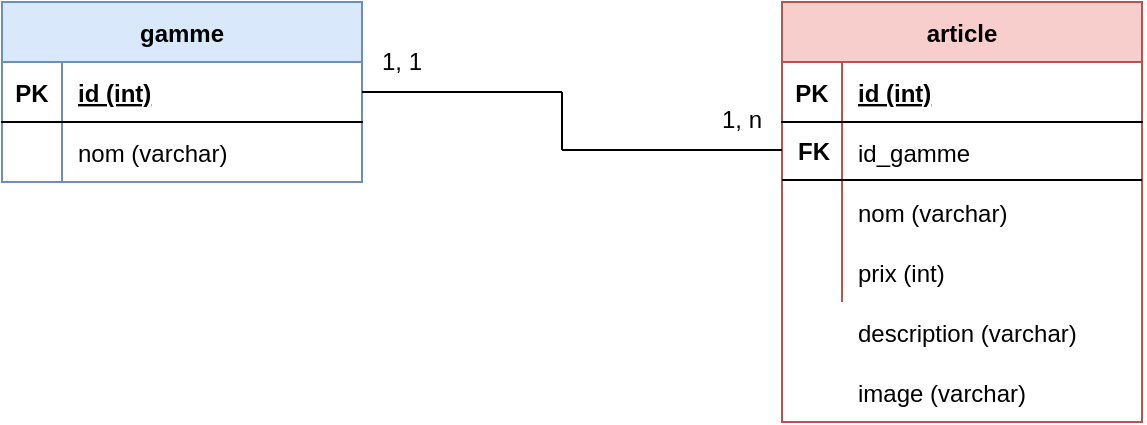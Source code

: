 <mxfile version="13.9.3" type="device"><diagram id="R2lEEEUBdFMjLlhIrx00" name="Page-1"><mxGraphModel dx="716" dy="403" grid="1" gridSize="10" guides="1" tooltips="1" connect="1" arrows="1" fold="1" page="1" pageScale="1" pageWidth="850" pageHeight="1100" math="0" shadow="0" extFonts="Permanent Marker^https://fonts.googleapis.com/css?family=Permanent+Marker"><root><mxCell id="0"/><mxCell id="1" parent="0"/><mxCell id="ReMBzC2YnojpkyQf-9jC-2" value="article" style="shape=table;startSize=30;container=1;collapsible=1;childLayout=tableLayout;fixedRows=1;rowLines=0;fontStyle=1;align=center;resizeLast=1;fillColor=#f8cecc;strokeColor=#b85450;" vertex="1" parent="1"><mxGeometry x="530" y="170" width="180" height="210" as="geometry"/></mxCell><mxCell id="ReMBzC2YnojpkyQf-9jC-3" value="" style="shape=partialRectangle;collapsible=0;dropTarget=0;pointerEvents=0;fillColor=none;top=0;left=0;bottom=1;right=0;points=[[0,0.5],[1,0.5]];portConstraint=eastwest;" vertex="1" parent="ReMBzC2YnojpkyQf-9jC-2"><mxGeometry y="30" width="180" height="30" as="geometry"/></mxCell><mxCell id="ReMBzC2YnojpkyQf-9jC-4" value="PK" style="shape=partialRectangle;connectable=0;fillColor=none;top=0;left=0;bottom=0;right=0;fontStyle=1;overflow=hidden;" vertex="1" parent="ReMBzC2YnojpkyQf-9jC-3"><mxGeometry width="30" height="30" as="geometry"/></mxCell><mxCell id="ReMBzC2YnojpkyQf-9jC-5" value="id (int)" style="shape=partialRectangle;connectable=0;fillColor=none;top=0;left=0;bottom=0;right=0;align=left;spacingLeft=6;fontStyle=5;overflow=hidden;" vertex="1" parent="ReMBzC2YnojpkyQf-9jC-3"><mxGeometry x="30" width="150" height="30" as="geometry"/></mxCell><mxCell id="ReMBzC2YnojpkyQf-9jC-6" value="" style="shape=partialRectangle;collapsible=0;dropTarget=0;pointerEvents=0;fillColor=none;top=0;left=0;bottom=0;right=0;points=[[0,0.5],[1,0.5]];portConstraint=eastwest;" vertex="1" parent="ReMBzC2YnojpkyQf-9jC-2"><mxGeometry y="60" width="180" height="30" as="geometry"/></mxCell><mxCell id="ReMBzC2YnojpkyQf-9jC-7" value="" style="shape=partialRectangle;connectable=0;fillColor=none;top=0;left=0;bottom=0;right=0;editable=1;overflow=hidden;" vertex="1" parent="ReMBzC2YnojpkyQf-9jC-6"><mxGeometry width="30" height="30" as="geometry"/></mxCell><mxCell id="ReMBzC2YnojpkyQf-9jC-8" value="id_gamme" style="shape=partialRectangle;connectable=0;fillColor=none;top=0;left=0;bottom=0;right=0;align=left;spacingLeft=6;overflow=hidden;" vertex="1" parent="ReMBzC2YnojpkyQf-9jC-6"><mxGeometry x="30" width="150" height="30" as="geometry"/></mxCell><mxCell id="ReMBzC2YnojpkyQf-9jC-9" value="" style="shape=partialRectangle;collapsible=0;dropTarget=0;pointerEvents=0;fillColor=none;top=0;left=0;bottom=0;right=0;points=[[0,0.5],[1,0.5]];portConstraint=eastwest;" vertex="1" parent="ReMBzC2YnojpkyQf-9jC-2"><mxGeometry y="90" width="180" height="30" as="geometry"/></mxCell><mxCell id="ReMBzC2YnojpkyQf-9jC-10" value="" style="shape=partialRectangle;connectable=0;fillColor=none;top=0;left=0;bottom=0;right=0;editable=1;overflow=hidden;" vertex="1" parent="ReMBzC2YnojpkyQf-9jC-9"><mxGeometry width="30" height="30" as="geometry"/></mxCell><mxCell id="ReMBzC2YnojpkyQf-9jC-11" value="nom (varchar)" style="shape=partialRectangle;connectable=0;fillColor=none;top=0;left=0;bottom=0;right=0;align=left;spacingLeft=6;overflow=hidden;" vertex="1" parent="ReMBzC2YnojpkyQf-9jC-9"><mxGeometry x="30" width="150" height="30" as="geometry"/></mxCell><mxCell id="ReMBzC2YnojpkyQf-9jC-12" value="" style="shape=partialRectangle;collapsible=0;dropTarget=0;pointerEvents=0;fillColor=none;top=0;left=0;bottom=0;right=0;points=[[0,0.5],[1,0.5]];portConstraint=eastwest;" vertex="1" parent="ReMBzC2YnojpkyQf-9jC-2"><mxGeometry y="120" width="180" height="30" as="geometry"/></mxCell><mxCell id="ReMBzC2YnojpkyQf-9jC-13" value="" style="shape=partialRectangle;connectable=0;fillColor=none;top=0;left=0;bottom=0;right=0;editable=1;overflow=hidden;" vertex="1" parent="ReMBzC2YnojpkyQf-9jC-12"><mxGeometry width="30" height="30" as="geometry"/></mxCell><mxCell id="ReMBzC2YnojpkyQf-9jC-14" value="prix (int)" style="shape=partialRectangle;connectable=0;fillColor=none;top=0;left=0;bottom=0;right=0;align=left;spacingLeft=6;overflow=hidden;" vertex="1" parent="ReMBzC2YnojpkyQf-9jC-12"><mxGeometry x="30" width="150" height="30" as="geometry"/></mxCell><mxCell id="ReMBzC2YnojpkyQf-9jC-15" value="gamme" style="shape=table;startSize=30;container=1;collapsible=1;childLayout=tableLayout;fixedRows=1;rowLines=0;fontStyle=1;align=center;resizeLast=1;fillColor=#dae8fc;strokeColor=#6c8ebf;" vertex="1" parent="1"><mxGeometry x="140" y="170" width="180" height="90" as="geometry"/></mxCell><mxCell id="ReMBzC2YnojpkyQf-9jC-16" value="" style="shape=partialRectangle;collapsible=0;dropTarget=0;pointerEvents=0;fillColor=none;top=0;left=0;bottom=1;right=0;points=[[0,0.5],[1,0.5]];portConstraint=eastwest;" vertex="1" parent="ReMBzC2YnojpkyQf-9jC-15"><mxGeometry y="30" width="180" height="30" as="geometry"/></mxCell><mxCell id="ReMBzC2YnojpkyQf-9jC-17" value="PK" style="shape=partialRectangle;connectable=0;fillColor=none;top=0;left=0;bottom=0;right=0;fontStyle=1;overflow=hidden;" vertex="1" parent="ReMBzC2YnojpkyQf-9jC-16"><mxGeometry width="30" height="30" as="geometry"/></mxCell><mxCell id="ReMBzC2YnojpkyQf-9jC-18" value="id (int)" style="shape=partialRectangle;connectable=0;fillColor=none;top=0;left=0;bottom=0;right=0;align=left;spacingLeft=6;fontStyle=5;overflow=hidden;" vertex="1" parent="ReMBzC2YnojpkyQf-9jC-16"><mxGeometry x="30" width="150" height="30" as="geometry"/></mxCell><mxCell id="ReMBzC2YnojpkyQf-9jC-19" value="" style="shape=partialRectangle;collapsible=0;dropTarget=0;pointerEvents=0;fillColor=none;top=0;left=0;bottom=0;right=0;points=[[0,0.5],[1,0.5]];portConstraint=eastwest;" vertex="1" parent="ReMBzC2YnojpkyQf-9jC-15"><mxGeometry y="60" width="180" height="30" as="geometry"/></mxCell><mxCell id="ReMBzC2YnojpkyQf-9jC-20" value="" style="shape=partialRectangle;connectable=0;fillColor=none;top=0;left=0;bottom=0;right=0;editable=1;overflow=hidden;" vertex="1" parent="ReMBzC2YnojpkyQf-9jC-19"><mxGeometry width="30" height="30" as="geometry"/></mxCell><mxCell id="ReMBzC2YnojpkyQf-9jC-21" value="nom (varchar)" style="shape=partialRectangle;connectable=0;fillColor=none;top=0;left=0;bottom=0;right=0;align=left;spacingLeft=6;overflow=hidden;" vertex="1" parent="ReMBzC2YnojpkyQf-9jC-19"><mxGeometry x="30" width="150" height="30" as="geometry"/></mxCell><mxCell id="ReMBzC2YnojpkyQf-9jC-28" value="FK" style="shape=partialRectangle;connectable=0;fillColor=none;top=0;left=0;bottom=0;right=0;fontStyle=1;overflow=hidden;" vertex="1" parent="1"><mxGeometry x="526" y="229" width="40" height="30" as="geometry"/></mxCell><mxCell id="ReMBzC2YnojpkyQf-9jC-29" value="" style="endArrow=none;html=1;rounded=0;" edge="1" parent="1"><mxGeometry relative="1" as="geometry"><mxPoint x="530" y="259" as="sourcePoint"/><mxPoint x="710" y="259" as="targetPoint"/></mxGeometry></mxCell><mxCell id="ReMBzC2YnojpkyQf-9jC-35" value="description (varchar)" style="shape=partialRectangle;connectable=0;fillColor=none;top=0;left=0;bottom=0;right=0;align=left;spacingLeft=6;overflow=hidden;" vertex="1" parent="1"><mxGeometry x="560" y="320" width="150" height="30" as="geometry"/></mxCell><mxCell id="ReMBzC2YnojpkyQf-9jC-36" value="image (varchar)" style="shape=partialRectangle;connectable=0;fillColor=none;top=0;left=0;bottom=0;right=0;align=left;spacingLeft=6;overflow=hidden;" vertex="1" parent="1"><mxGeometry x="560" y="350" width="150" height="30" as="geometry"/></mxCell><mxCell id="ReMBzC2YnojpkyQf-9jC-39" value="" style="line;strokeWidth=1;html=1;" vertex="1" parent="1"><mxGeometry x="320" y="210" width="100" height="10" as="geometry"/></mxCell><mxCell id="ReMBzC2YnojpkyQf-9jC-40" value="" style="line;strokeWidth=1;html=1;" vertex="1" parent="1"><mxGeometry x="420" y="239" width="110" height="10" as="geometry"/></mxCell><mxCell id="ReMBzC2YnojpkyQf-9jC-41" value="" style="line;strokeWidth=1;direction=south;html=1;" vertex="1" parent="1"><mxGeometry x="415" y="215" width="10" height="29" as="geometry"/></mxCell><mxCell id="ReMBzC2YnojpkyQf-9jC-42" value="1, n" style="text;html=1;strokeColor=none;fillColor=none;align=center;verticalAlign=middle;whiteSpace=wrap;rounded=0;" vertex="1" parent="1"><mxGeometry x="490" y="219" width="40" height="20" as="geometry"/></mxCell><mxCell id="ReMBzC2YnojpkyQf-9jC-43" value="1, 1" style="text;html=1;strokeColor=none;fillColor=none;align=center;verticalAlign=middle;whiteSpace=wrap;rounded=0;" vertex="1" parent="1"><mxGeometry x="320" y="190" width="40" height="20" as="geometry"/></mxCell></root></mxGraphModel></diagram></mxfile>
